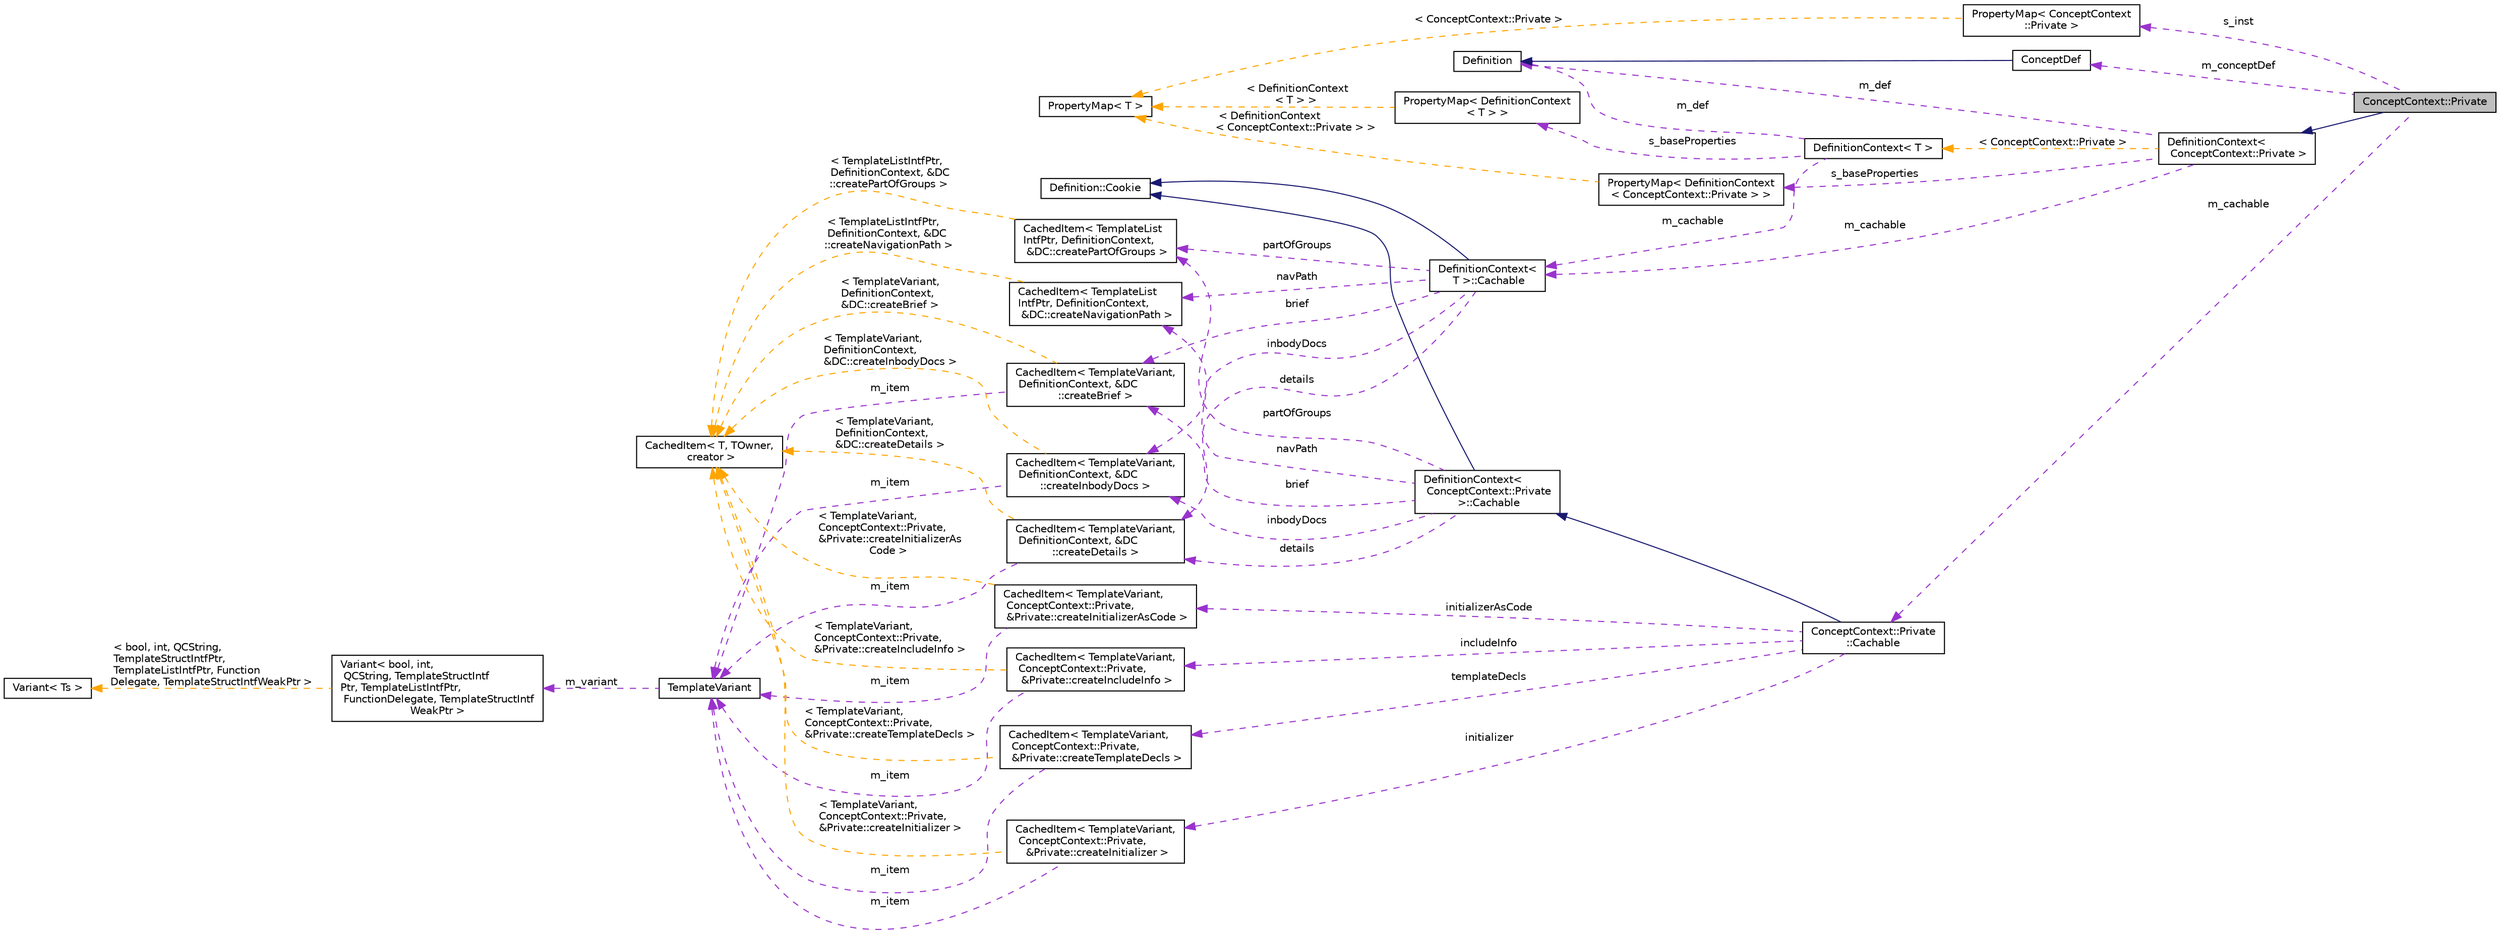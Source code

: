 digraph "ConceptContext::Private"
{
 // INTERACTIVE_SVG=YES
 // LATEX_PDF_SIZE
  edge [fontname="Helvetica",fontsize="10",labelfontname="Helvetica",labelfontsize="10"];
  node [fontname="Helvetica",fontsize="10",shape=record];
  rankdir="LR";
  Node1 [label="ConceptContext::Private",height=0.2,width=0.4,color="black", fillcolor="grey75", style="filled", fontcolor="black",tooltip=" "];
  Node2 -> Node1 [dir="back",color="midnightblue",fontsize="10",style="solid",fontname="Helvetica"];
  Node2 [label="DefinitionContext\<\l ConceptContext::Private \>",height=0.2,width=0.4,color="black", fillcolor="white", style="filled",URL="$d6/d49/class_definition_context.html",tooltip=" "];
  Node3 -> Node2 [dir="back",color="darkorchid3",fontsize="10",style="dashed",label=" s_baseProperties" ,fontname="Helvetica"];
  Node3 [label="PropertyMap\< DefinitionContext\l\< ConceptContext::Private \> \>",height=0.2,width=0.4,color="black", fillcolor="white", style="filled",URL="$d5/dbf/class_property_map.html",tooltip=" "];
  Node4 -> Node3 [dir="back",color="orange",fontsize="10",style="dashed",label=" \< DefinitionContext\l\< ConceptContext::Private \> \>" ,fontname="Helvetica"];
  Node4 [label="PropertyMap\< T \>",height=0.2,width=0.4,color="black", fillcolor="white", style="filled",URL="$d5/dbf/class_property_map.html",tooltip="Class representing a mapping of properties and the corresponding getter function."];
  Node5 -> Node2 [dir="back",color="darkorchid3",fontsize="10",style="dashed",label=" m_def" ,fontname="Helvetica"];
  Node5 [label="Definition",height=0.2,width=0.4,color="black", fillcolor="white", style="filled",URL="$d5/dcc/class_definition.html",tooltip="The common base class of all entity definitions found in the sources."];
  Node6 -> Node2 [dir="back",color="darkorchid3",fontsize="10",style="dashed",label=" m_cachable" ,fontname="Helvetica"];
  Node6 [label="DefinitionContext\<\l T \>::Cachable",height=0.2,width=0.4,color="black", fillcolor="white", style="filled",URL="$d9/d7b/struct_definition_context_1_1_cachable.html",tooltip=" "];
  Node7 -> Node6 [dir="back",color="midnightblue",fontsize="10",style="solid",fontname="Helvetica"];
  Node7 [label="Definition::Cookie",height=0.2,width=0.4,color="black", fillcolor="white", style="filled",URL="$d1/d2f/struct_definition_1_1_cookie.html",tooltip=" "];
  Node8 -> Node6 [dir="back",color="darkorchid3",fontsize="10",style="dashed",label=" details" ,fontname="Helvetica"];
  Node8 [label="CachedItem\< TemplateVariant,\l DefinitionContext, &DC\l::createDetails \>",height=0.2,width=0.4,color="black", fillcolor="white", style="filled",URL="$d7/dc1/class_cached_item.html",tooltip=" "];
  Node9 -> Node8 [dir="back",color="darkorchid3",fontsize="10",style="dashed",label=" m_item" ,fontname="Helvetica"];
  Node9 [label="TemplateVariant",height=0.2,width=0.4,color="black", fillcolor="white", style="filled",URL="$d1/dba/class_template_variant.html",tooltip="Variant type which can hold one value of a fixed set of types."];
  Node10 -> Node9 [dir="back",color="darkorchid3",fontsize="10",style="dashed",label=" m_variant" ,fontname="Helvetica"];
  Node10 [label="Variant\< bool, int,\l QCString, TemplateStructIntf\lPtr, TemplateListIntfPtr,\l FunctionDelegate, TemplateStructIntf\lWeakPtr \>",height=0.2,width=0.4,color="black", fillcolor="white", style="filled",URL="$de/d1e/struct_variant.html",tooltip=" "];
  Node11 -> Node10 [dir="back",color="orange",fontsize="10",style="dashed",label=" \< bool, int, QCString,\l TemplateStructIntfPtr,\l TemplateListIntfPtr, Function\lDelegate, TemplateStructIntfWeakPtr \>" ,fontname="Helvetica"];
  Node11 [label="Variant\< Ts \>",height=0.2,width=0.4,color="black", fillcolor="white", style="filled",URL="$de/d1e/struct_variant.html",tooltip="Implementation of a variant container (similar to C++17's std::variant)."];
  Node12 -> Node8 [dir="back",color="orange",fontsize="10",style="dashed",label=" \< TemplateVariant,\l DefinitionContext,\l &DC::createDetails \>" ,fontname="Helvetica"];
  Node12 [label="CachedItem\< T, TOwner,\l creator \>",height=0.2,width=0.4,color="black", fillcolor="white", style="filled",URL="$d7/dc1/class_cached_item.html",tooltip="Wrapper for data that needs to be cached."];
  Node13 -> Node6 [dir="back",color="darkorchid3",fontsize="10",style="dashed",label=" brief" ,fontname="Helvetica"];
  Node13 [label="CachedItem\< TemplateVariant,\l DefinitionContext, &DC\l::createBrief \>",height=0.2,width=0.4,color="black", fillcolor="white", style="filled",URL="$d7/dc1/class_cached_item.html",tooltip=" "];
  Node9 -> Node13 [dir="back",color="darkorchid3",fontsize="10",style="dashed",label=" m_item" ,fontname="Helvetica"];
  Node12 -> Node13 [dir="back",color="orange",fontsize="10",style="dashed",label=" \< TemplateVariant,\l DefinitionContext,\l &DC::createBrief \>" ,fontname="Helvetica"];
  Node14 -> Node6 [dir="back",color="darkorchid3",fontsize="10",style="dashed",label=" navPath" ,fontname="Helvetica"];
  Node14 [label="CachedItem\< TemplateList\lIntfPtr, DefinitionContext,\l &DC::createNavigationPath \>",height=0.2,width=0.4,color="black", fillcolor="white", style="filled",URL="$d7/dc1/class_cached_item.html",tooltip=" "];
  Node12 -> Node14 [dir="back",color="orange",fontsize="10",style="dashed",label=" \< TemplateListIntfPtr,\l DefinitionContext, &DC\l::createNavigationPath \>" ,fontname="Helvetica"];
  Node15 -> Node6 [dir="back",color="darkorchid3",fontsize="10",style="dashed",label=" partOfGroups" ,fontname="Helvetica"];
  Node15 [label="CachedItem\< TemplateList\lIntfPtr, DefinitionContext,\l &DC::createPartOfGroups \>",height=0.2,width=0.4,color="black", fillcolor="white", style="filled",URL="$d7/dc1/class_cached_item.html",tooltip=" "];
  Node12 -> Node15 [dir="back",color="orange",fontsize="10",style="dashed",label=" \< TemplateListIntfPtr,\l DefinitionContext, &DC\l::createPartOfGroups \>" ,fontname="Helvetica"];
  Node16 -> Node6 [dir="back",color="darkorchid3",fontsize="10",style="dashed",label=" inbodyDocs" ,fontname="Helvetica"];
  Node16 [label="CachedItem\< TemplateVariant,\l DefinitionContext, &DC\l::createInbodyDocs \>",height=0.2,width=0.4,color="black", fillcolor="white", style="filled",URL="$d7/dc1/class_cached_item.html",tooltip=" "];
  Node9 -> Node16 [dir="back",color="darkorchid3",fontsize="10",style="dashed",label=" m_item" ,fontname="Helvetica"];
  Node12 -> Node16 [dir="back",color="orange",fontsize="10",style="dashed",label=" \< TemplateVariant,\l DefinitionContext,\l &DC::createInbodyDocs \>" ,fontname="Helvetica"];
  Node17 -> Node2 [dir="back",color="orange",fontsize="10",style="dashed",label=" \< ConceptContext::Private \>" ,fontname="Helvetica"];
  Node17 [label="DefinitionContext\< T \>",height=0.2,width=0.4,color="black", fillcolor="white", style="filled",URL="$d6/d49/class_definition_context.html",tooltip=" "];
  Node5 -> Node17 [dir="back",color="darkorchid3",fontsize="10",style="dashed",label=" m_def" ,fontname="Helvetica"];
  Node18 -> Node17 [dir="back",color="darkorchid3",fontsize="10",style="dashed",label=" s_baseProperties" ,fontname="Helvetica"];
  Node18 [label="PropertyMap\< DefinitionContext\l\< T \> \>",height=0.2,width=0.4,color="black", fillcolor="white", style="filled",URL="$d5/dbf/class_property_map.html",tooltip=" "];
  Node4 -> Node18 [dir="back",color="orange",fontsize="10",style="dashed",label=" \< DefinitionContext\l\< T \> \>" ,fontname="Helvetica"];
  Node6 -> Node17 [dir="back",color="darkorchid3",fontsize="10",style="dashed",label=" m_cachable" ,fontname="Helvetica"];
  Node19 -> Node1 [dir="back",color="darkorchid3",fontsize="10",style="dashed",label=" m_conceptDef" ,fontname="Helvetica"];
  Node19 [label="ConceptDef",height=0.2,width=0.4,color="black", fillcolor="white", style="filled",URL="$d6/d8d/class_concept_def.html",tooltip=" "];
  Node5 -> Node19 [dir="back",color="midnightblue",fontsize="10",style="solid",fontname="Helvetica"];
  Node20 -> Node1 [dir="back",color="darkorchid3",fontsize="10",style="dashed",label=" m_cachable" ,fontname="Helvetica"];
  Node20 [label="ConceptContext::Private\l::Cachable",height=0.2,width=0.4,color="black", fillcolor="white", style="filled",URL="$d8/db6/struct_concept_context_1_1_private_1_1_cachable.html",tooltip=" "];
  Node21 -> Node20 [dir="back",color="midnightblue",fontsize="10",style="solid",fontname="Helvetica"];
  Node21 [label="DefinitionContext\<\l ConceptContext::Private\l \>::Cachable",height=0.2,width=0.4,color="black", fillcolor="white", style="filled",URL="$d9/d7b/struct_definition_context_1_1_cachable.html",tooltip=" "];
  Node7 -> Node21 [dir="back",color="midnightblue",fontsize="10",style="solid",fontname="Helvetica"];
  Node8 -> Node21 [dir="back",color="darkorchid3",fontsize="10",style="dashed",label=" details" ,fontname="Helvetica"];
  Node13 -> Node21 [dir="back",color="darkorchid3",fontsize="10",style="dashed",label=" brief" ,fontname="Helvetica"];
  Node14 -> Node21 [dir="back",color="darkorchid3",fontsize="10",style="dashed",label=" navPath" ,fontname="Helvetica"];
  Node15 -> Node21 [dir="back",color="darkorchid3",fontsize="10",style="dashed",label=" partOfGroups" ,fontname="Helvetica"];
  Node16 -> Node21 [dir="back",color="darkorchid3",fontsize="10",style="dashed",label=" inbodyDocs" ,fontname="Helvetica"];
  Node22 -> Node20 [dir="back",color="darkorchid3",fontsize="10",style="dashed",label=" templateDecls" ,fontname="Helvetica"];
  Node22 [label="CachedItem\< TemplateVariant,\l ConceptContext::Private,\l &Private::createTemplateDecls \>",height=0.2,width=0.4,color="black", fillcolor="white", style="filled",URL="$d7/dc1/class_cached_item.html",tooltip=" "];
  Node9 -> Node22 [dir="back",color="darkorchid3",fontsize="10",style="dashed",label=" m_item" ,fontname="Helvetica"];
  Node12 -> Node22 [dir="back",color="orange",fontsize="10",style="dashed",label=" \< TemplateVariant,\l ConceptContext::Private,\l &Private::createTemplateDecls \>" ,fontname="Helvetica"];
  Node23 -> Node20 [dir="back",color="darkorchid3",fontsize="10",style="dashed",label=" includeInfo" ,fontname="Helvetica"];
  Node23 [label="CachedItem\< TemplateVariant,\l ConceptContext::Private,\l &Private::createIncludeInfo \>",height=0.2,width=0.4,color="black", fillcolor="white", style="filled",URL="$d7/dc1/class_cached_item.html",tooltip=" "];
  Node9 -> Node23 [dir="back",color="darkorchid3",fontsize="10",style="dashed",label=" m_item" ,fontname="Helvetica"];
  Node12 -> Node23 [dir="back",color="orange",fontsize="10",style="dashed",label=" \< TemplateVariant,\l ConceptContext::Private,\l &Private::createIncludeInfo \>" ,fontname="Helvetica"];
  Node24 -> Node20 [dir="back",color="darkorchid3",fontsize="10",style="dashed",label=" initializerAsCode" ,fontname="Helvetica"];
  Node24 [label="CachedItem\< TemplateVariant,\l ConceptContext::Private,\l &Private::createInitializerAsCode \>",height=0.2,width=0.4,color="black", fillcolor="white", style="filled",URL="$d7/dc1/class_cached_item.html",tooltip=" "];
  Node9 -> Node24 [dir="back",color="darkorchid3",fontsize="10",style="dashed",label=" m_item" ,fontname="Helvetica"];
  Node12 -> Node24 [dir="back",color="orange",fontsize="10",style="dashed",label=" \< TemplateVariant,\l ConceptContext::Private,\l &Private::createInitializerAs\lCode \>" ,fontname="Helvetica"];
  Node25 -> Node20 [dir="back",color="darkorchid3",fontsize="10",style="dashed",label=" initializer" ,fontname="Helvetica"];
  Node25 [label="CachedItem\< TemplateVariant,\l ConceptContext::Private,\l &Private::createInitializer \>",height=0.2,width=0.4,color="black", fillcolor="white", style="filled",URL="$d7/dc1/class_cached_item.html",tooltip=" "];
  Node9 -> Node25 [dir="back",color="darkorchid3",fontsize="10",style="dashed",label=" m_item" ,fontname="Helvetica"];
  Node12 -> Node25 [dir="back",color="orange",fontsize="10",style="dashed",label=" \< TemplateVariant,\l ConceptContext::Private,\l &Private::createInitializer \>" ,fontname="Helvetica"];
  Node26 -> Node1 [dir="back",color="darkorchid3",fontsize="10",style="dashed",label=" s_inst" ,fontname="Helvetica"];
  Node26 [label="PropertyMap\< ConceptContext\l::Private \>",height=0.2,width=0.4,color="black", fillcolor="white", style="filled",URL="$d5/dbf/class_property_map.html",tooltip=" "];
  Node4 -> Node26 [dir="back",color="orange",fontsize="10",style="dashed",label=" \< ConceptContext::Private \>" ,fontname="Helvetica"];
}
